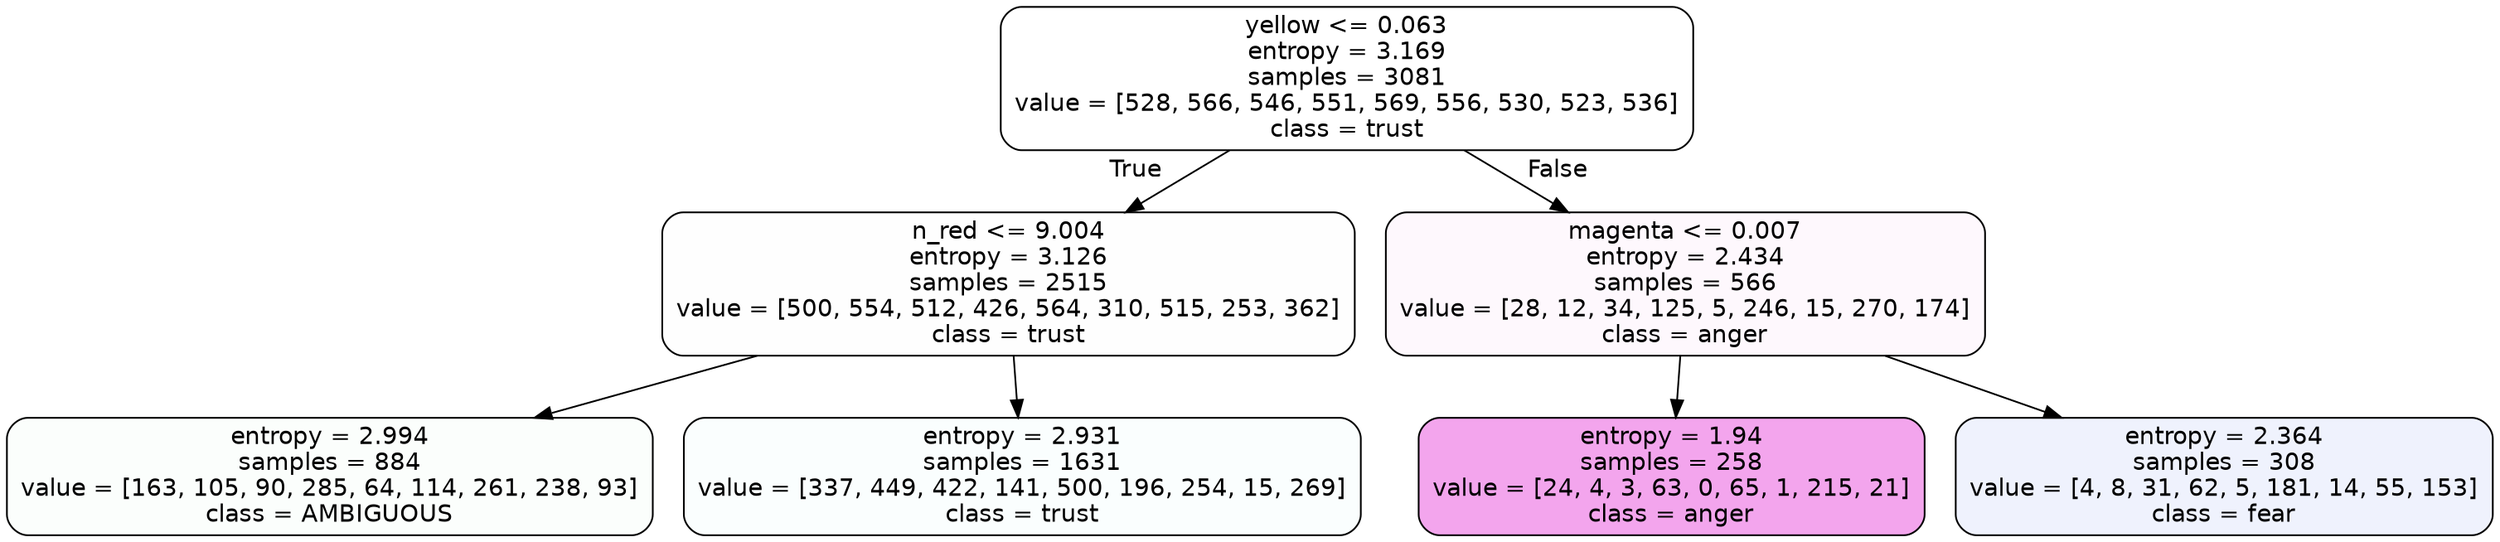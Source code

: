 digraph Tree {
node [shape=box, style="filled, rounded", color="black", fontname=helvetica] ;
edge [fontname=helvetica] ;
0 [label="yellow <= 0.063\nentropy = 3.169\nsamples = 3081\nvalue = [528, 566, 546, 551, 569, 556, 530, 523, 536]\nclass = trust", fillcolor="#39d7e500"] ;
1 [label="n_red <= 9.004\nentropy = 3.126\nsamples = 2515\nvalue = [500, 554, 512, 426, 564, 310, 515, 253, 362]\nclass = trust", fillcolor="#39d7e501"] ;
0 -> 1 [labeldistance=2.5, labelangle=45, headlabel="True"] ;
2 [label="entropy = 2.994\nsamples = 884\nvalue = [163, 105, 90, 285, 64, 114, 261, 238, 93]\nclass = AMBIGUOUS", fillcolor="#39e58105"] ;
1 -> 2 ;
3 [label="entropy = 2.931\nsamples = 1631\nvalue = [337, 449, 422, 141, 500, 196, 254, 15, 269]\nclass = trust", fillcolor="#39d7e506"] ;
1 -> 3 ;
4 [label="magenta <= 0.007\nentropy = 2.434\nsamples = 566\nvalue = [28, 12, 34, 125, 5, 246, 15, 270, 174]\nclass = anger", fillcolor="#e539d709"] ;
0 -> 4 [labeldistance=2.5, labelangle=-45, headlabel="False"] ;
5 [label="entropy = 1.94\nsamples = 258\nvalue = [24, 4, 3, 63, 0, 65, 1, 215, 21]\nclass = anger", fillcolor="#e539d774"] ;
4 -> 5 ;
6 [label="entropy = 2.364\nsamples = 308\nvalue = [4, 8, 31, 62, 5, 181, 14, 55, 153]\nclass = fear", fillcolor="#3964e514"] ;
4 -> 6 ;
}